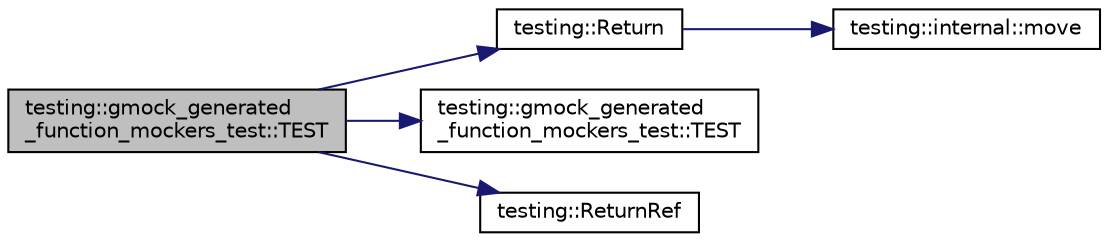 digraph "testing::gmock_generated_function_mockers_test::TEST"
{
  edge [fontname="Helvetica",fontsize="10",labelfontname="Helvetica",labelfontsize="10"];
  node [fontname="Helvetica",fontsize="10",shape=record];
  rankdir="LR";
  Node45 [label="testing::gmock_generated\l_function_mockers_test::TEST",height=0.2,width=0.4,color="black", fillcolor="grey75", style="filled", fontcolor="black"];
  Node45 -> Node46 [color="midnightblue",fontsize="10",style="solid",fontname="Helvetica"];
  Node46 [label="testing::Return",height=0.2,width=0.4,color="black", fillcolor="white", style="filled",URL="$d0/d75/namespacetesting.html#af6d1c13e9376c77671e37545cd84359c"];
  Node46 -> Node47 [color="midnightblue",fontsize="10",style="solid",fontname="Helvetica"];
  Node47 [label="testing::internal::move",height=0.2,width=0.4,color="black", fillcolor="white", style="filled",URL="$d0/da7/namespacetesting_1_1internal.html#a0f6d06bf8c3093b9c22bb08723db201e"];
  Node45 -> Node48 [color="midnightblue",fontsize="10",style="solid",fontname="Helvetica"];
  Node48 [label="testing::gmock_generated\l_function_mockers_test::TEST",height=0.2,width=0.4,color="black", fillcolor="white", style="filled",URL="$dc/d1b/namespacetesting_1_1gmock__generated__function__mockers__test.html#ae0d5aa8e715f3c183f1ccdcf390187e7"];
  Node45 -> Node49 [color="midnightblue",fontsize="10",style="solid",fontname="Helvetica"];
  Node49 [label="testing::ReturnRef",height=0.2,width=0.4,color="black", fillcolor="white", style="filled",URL="$d0/d75/namespacetesting.html#a18eda8fe9c89ee856c199a2e04ca1641"];
}
